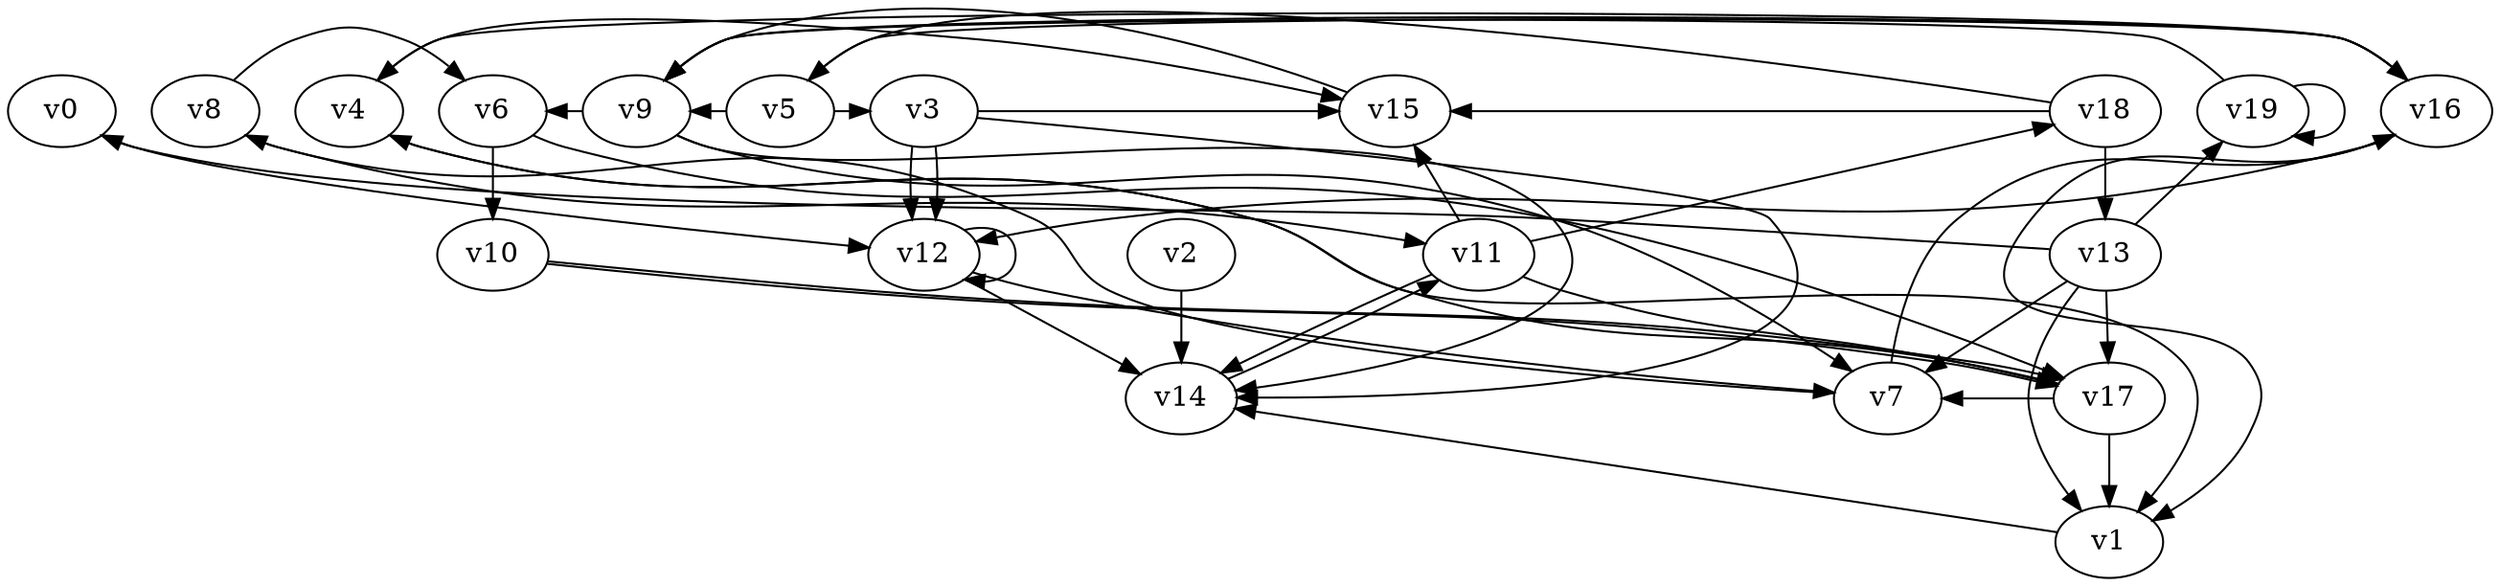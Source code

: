 // Benchmark game 30 - 20 vertices
digraph G {
    v0 [name="v0", player=1];
    v1 [name="v1", player=0];
    v2 [name="v2", player=1];
    v3 [name="v3", player=0];
    v4 [name="v4", player=1];
    v5 [name="v5", player=1];
    v6 [name="v6", player=1];
    v7 [name="v7", player=0, target=1];
    v8 [name="v8", player=0];
    v9 [name="v9", player=0];
    v10 [name="v10", player=0];
    v11 [name="v11", player=1];
    v12 [name="v12", player=1];
    v13 [name="v13", player=0];
    v14 [name="v14", player=0];
    v15 [name="v15", player=1];
    v16 [name="v16", player=1];
    v17 [name="v17", player=0, target=1];
    v18 [name="v18", player=1];
    v19 [name="v19", player=1];

    v0 -> v12 [constraint="time >= 2"];
    v1 -> v14 [constraint="time == 18"];
    v2 -> v14;
    v3 -> v15 [constraint="time == 3"];
    v4 -> v15 [constraint="time >= 1"];
    v5 -> v3 [constraint="time == 1"];
    v6 -> v17 [constraint="time % 2 == 1"];
    v7 -> v16 [constraint="time % 5 == 2"];
    v8 -> v11 [constraint="time >= 14"];
    v9 -> v7 [constraint="time >= 6"];
    v10 -> v17 [constraint="time >= 10"];
    v11 -> v15 [constraint="time >= 6"];
    v12 -> v14;
    v13 -> v7;
    v14 -> v11 [constraint="time >= 13"];
    v15 -> v9 [constraint="time % 4 == 0"];
    v16 -> v1 [constraint="time <= 20"];
    v17 -> v4 [constraint="time >= 12"];
    v18 -> v13;
    v19 -> v19;
    v3 -> v12;
    v6 -> v10;
    v13 -> v1 [constraint="time <= 23"];
    v3 -> v14 [constraint="time == 18"];
    v16 -> v4 [constraint="(time % 4 == 0) || (time % 5 == 1)"];
    v18 -> v15 [constraint="time <= 10"];
    v18 -> v5 [constraint="time >= 3"];
    v3 -> v12 [constraint="time % 6 == 2"];
    v16 -> v12 [constraint="time == 19"];
    v7 -> v8 [constraint="time == 10"];
    v9 -> v14 [constraint="time >= 3"];
    v13 -> v19 [constraint="time >= 12"];
    v16 -> v9 [constraint="time >= 9"];
    v10 -> v17 [constraint="time % 3 == 0"];
    v19 -> v9 [constraint="time % 3 == 2"];
    v5 -> v16 [constraint="time % 4 == 0"];
    v11 -> v17 [constraint="time == 18"];
    v13 -> v17;
    v13 -> v0 [constraint="time % 2 == 1"];
    v4 -> v1 [constraint="time % 3 == 1"];
    v5 -> v9 [constraint="time % 3 == 0"];
    v9 -> v6 [constraint="time >= 1"];
    v11 -> v14;
    v17 -> v7 [constraint="time >= 9"];
    v12 -> v7 [constraint="time % 4 == 0"];
    v12 -> v12 [constraint="time == 10"];
    v17 -> v1;
    v8 -> v6 [constraint="time % 5 == 1"];
    v11 -> v18 [constraint="time % 6 == 1"];
}
